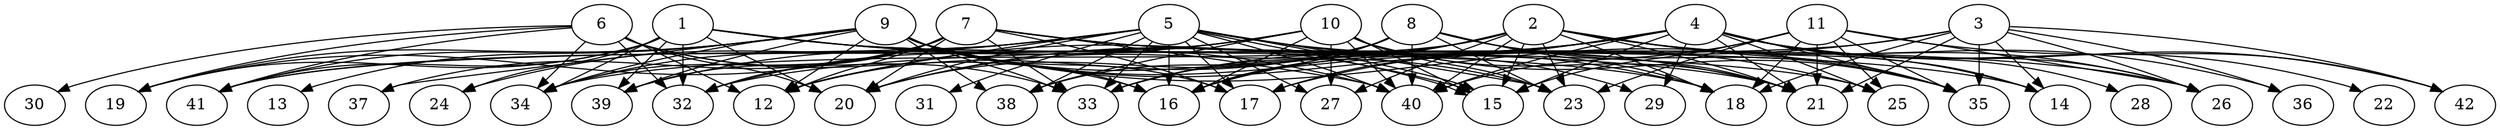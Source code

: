 // DAG (tier=3-complex, mode=data, n=42, ccr=0.540, fat=0.842, density=0.732, regular=0.247, jump=0.268, mindata=4194304, maxdata=33554432)
// DAG automatically generated by daggen at Sun Aug 24 16:33:35 2025
// /home/ermia/Project/Environments/daggen/bin/daggen --dot --ccr 0.540 --fat 0.842 --regular 0.247 --density 0.732 --jump 0.268 --mindata 4194304 --maxdata 33554432 -n 42 
digraph G {
  1 [size="50912502449315272", alpha="0.05", expect_size="25456251224657636"]
  1 -> 15 [size ="3197624760926208"]
  1 -> 18 [size ="3197624760926208"]
  1 -> 19 [size ="3197624760926208"]
  1 -> 20 [size ="3197624760926208"]
  1 -> 21 [size ="3197624760926208"]
  1 -> 24 [size ="3197624760926208"]
  1 -> 32 [size ="3197624760926208"]
  1 -> 34 [size ="3197624760926208"]
  1 -> 39 [size ="3197624760926208"]
  1 -> 40 [size ="3197624760926208"]
  1 -> 41 [size ="3197624760926208"]
  2 [size="36243776189379888", alpha="0.14", expect_size="18121888094689944"]
  2 -> 14 [size ="2628957945987072"]
  2 -> 15 [size ="2628957945987072"]
  2 -> 16 [size ="2628957945987072"]
  2 -> 18 [size ="2628957945987072"]
  2 -> 20 [size ="2628957945987072"]
  2 -> 21 [size ="2628957945987072"]
  2 -> 23 [size ="2628957945987072"]
  2 -> 26 [size ="2628957945987072"]
  2 -> 27 [size ="2628957945987072"]
  2 -> 33 [size ="2628957945987072"]
  2 -> 34 [size ="2628957945987072"]
  2 -> 35 [size ="2628957945987072"]
  2 -> 36 [size ="2628957945987072"]
  2 -> 40 [size ="2628957945987072"]
  3 [size="15763735751709626", alpha="0.17", expect_size="7881867875854813"]
  3 -> 14 [size ="895659133632512"]
  3 -> 17 [size ="895659133632512"]
  3 -> 18 [size ="895659133632512"]
  3 -> 21 [size ="895659133632512"]
  3 -> 26 [size ="895659133632512"]
  3 -> 32 [size ="895659133632512"]
  3 -> 35 [size ="895659133632512"]
  3 -> 36 [size ="895659133632512"]
  3 -> 42 [size ="895659133632512"]
  4 [size="1733272008847416", alpha="0.14", expect_size="866636004423708"]
  4 -> 12 [size ="153091961782272"]
  4 -> 14 [size ="153091961782272"]
  4 -> 15 [size ="153091961782272"]
  4 -> 16 [size ="153091961782272"]
  4 -> 17 [size ="153091961782272"]
  4 -> 20 [size ="153091961782272"]
  4 -> 21 [size ="153091961782272"]
  4 -> 22 [size ="153091961782272"]
  4 -> 25 [size ="153091961782272"]
  4 -> 26 [size ="153091961782272"]
  4 -> 28 [size ="153091961782272"]
  4 -> 29 [size ="153091961782272"]
  4 -> 33 [size ="153091961782272"]
  4 -> 35 [size ="153091961782272"]
  4 -> 40 [size ="153091961782272"]
  4 -> 42 [size ="153091961782272"]
  5 [size="9232832829004732956672", alpha="0.16", expect_size="4616416414502366478336"]
  5 -> 12 [size ="3520842801610752"]
  5 -> 15 [size ="3520842801610752"]
  5 -> 15 [size ="3520842801610752"]
  5 -> 16 [size ="3520842801610752"]
  5 -> 17 [size ="3520842801610752"]
  5 -> 20 [size ="3520842801610752"]
  5 -> 23 [size ="3520842801610752"]
  5 -> 24 [size ="3520842801610752"]
  5 -> 25 [size ="3520842801610752"]
  5 -> 27 [size ="3520842801610752"]
  5 -> 29 [size ="3520842801610752"]
  5 -> 31 [size ="3520842801610752"]
  5 -> 33 [size ="3520842801610752"]
  5 -> 34 [size ="3520842801610752"]
  5 -> 38 [size ="3520842801610752"]
  5 -> 40 [size ="3520842801610752"]
  5 -> 41 [size ="3520842801610752"]
  6 [size="6232757794796180480", alpha="0.11", expect_size="3116378897398090240"]
  6 -> 12 [size ="2565489192599552"]
  6 -> 16 [size ="2565489192599552"]
  6 -> 19 [size ="2565489192599552"]
  6 -> 20 [size ="2565489192599552"]
  6 -> 30 [size ="2565489192599552"]
  6 -> 32 [size ="2565489192599552"]
  6 -> 33 [size ="2565489192599552"]
  6 -> 34 [size ="2565489192599552"]
  6 -> 41 [size ="2565489192599552"]
  7 [size="285483724203985952", alpha="0.03", expect_size="142741862101992976"]
  7 -> 12 [size ="434865438720000"]
  7 -> 14 [size ="434865438720000"]
  7 -> 17 [size ="434865438720000"]
  7 -> 19 [size ="434865438720000"]
  7 -> 20 [size ="434865438720000"]
  7 -> 25 [size ="434865438720000"]
  7 -> 26 [size ="434865438720000"]
  7 -> 32 [size ="434865438720000"]
  7 -> 33 [size ="434865438720000"]
  7 -> 34 [size ="434865438720000"]
  7 -> 37 [size ="434865438720000"]
  7 -> 39 [size ="434865438720000"]
  7 -> 40 [size ="434865438720000"]
  8 [size="20311736021147451392000", alpha="0.06", expect_size="10155868010573725696000"]
  8 -> 12 [size ="5955542790963200"]
  8 -> 16 [size ="5955542790963200"]
  8 -> 18 [size ="5955542790963200"]
  8 -> 20 [size ="5955542790963200"]
  8 -> 21 [size ="5955542790963200"]
  8 -> 23 [size ="5955542790963200"]
  8 -> 33 [size ="5955542790963200"]
  8 -> 35 [size ="5955542790963200"]
  8 -> 38 [size ="5955542790963200"]
  8 -> 40 [size ="5955542790963200"]
  9 [size="165510182800838784", alpha="0.05", expect_size="82755091400419392"]
  9 -> 12 [size ="5752563173425152"]
  9 -> 13 [size ="5752563173425152"]
  9 -> 16 [size ="5752563173425152"]
  9 -> 17 [size ="5752563173425152"]
  9 -> 18 [size ="5752563173425152"]
  9 -> 19 [size ="5752563173425152"]
  9 -> 21 [size ="5752563173425152"]
  9 -> 23 [size ="5752563173425152"]
  9 -> 33 [size ="5752563173425152"]
  9 -> 34 [size ="5752563173425152"]
  9 -> 35 [size ="5752563173425152"]
  9 -> 37 [size ="5752563173425152"]
  9 -> 38 [size ="5752563173425152"]
  9 -> 39 [size ="5752563173425152"]
  9 -> 41 [size ="5752563173425152"]
  10 [size="96025551902022528", alpha="0.14", expect_size="48012775951011264"]
  10 -> 15 [size ="2625988714299392"]
  10 -> 16 [size ="2625988714299392"]
  10 -> 21 [size ="2625988714299392"]
  10 -> 23 [size ="2625988714299392"]
  10 -> 27 [size ="2625988714299392"]
  10 -> 32 [size ="2625988714299392"]
  10 -> 35 [size ="2625988714299392"]
  10 -> 38 [size ="2625988714299392"]
  10 -> 39 [size ="2625988714299392"]
  10 -> 40 [size ="2625988714299392"]
  10 -> 41 [size ="2625988714299392"]
  11 [size="181810235258250336", alpha="0.14", expect_size="90905117629125168"]
  11 -> 15 [size ="4686780460695552"]
  11 -> 18 [size ="4686780460695552"]
  11 -> 21 [size ="4686780460695552"]
  11 -> 23 [size ="4686780460695552"]
  11 -> 25 [size ="4686780460695552"]
  11 -> 26 [size ="4686780460695552"]
  11 -> 35 [size ="4686780460695552"]
  11 -> 40 [size ="4686780460695552"]
  11 -> 42 [size ="4686780460695552"]
  12 [size="10763834088813884342272", alpha="0.04", expect_size="5381917044406942171136"]
  13 [size="10039404565731016179712", alpha="0.01", expect_size="5019702282865508089856"]
  14 [size="16620670697087961137152", alpha="0.17", expect_size="8310335348543980568576"]
  15 [size="129921799630098752", alpha="0.17", expect_size="64960899815049376"]
  16 [size="310961962173996160", alpha="0.09", expect_size="155480981086998080"]
  17 [size="3216875038740425211904", alpha="0.17", expect_size="1608437519370212605952"]
  18 [size="1966213624240228608", alpha="0.18", expect_size="983106812120114304"]
  19 [size="433598438919393216", alpha="0.17", expect_size="216799219459696608"]
  20 [size="479151153155971200", alpha="0.10", expect_size="239575576577985600"]
  21 [size="70784444526492416", alpha="0.14", expect_size="35392222263246208"]
  22 [size="6683854693945940992", alpha="0.20", expect_size="3341927346972970496"]
  23 [size="1282103890826437328896", alpha="0.19", expect_size="641051945413218664448"]
  24 [size="7637886860097782546432", alpha="0.18", expect_size="3818943430048891273216"]
  25 [size="3310848593227262976", alpha="0.18", expect_size="1655424296613631488"]
  26 [size="20020413161477674893312", alpha="0.20", expect_size="10010206580738837446656"]
  27 [size="39746460997405472", alpha="0.04", expect_size="19873230498702736"]
  28 [size="4105444433612737871872", alpha="0.07", expect_size="2052722216806368935936"]
  29 [size="139149783508065936", alpha="0.15", expect_size="69574891754032968"]
  30 [size="80249729768940496", alpha="0.12", expect_size="40124864884470248"]
  31 [size="20898612472218032", alpha="0.13", expect_size="10449306236109016"]
  32 [size="7739607011017686515712", alpha="0.04", expect_size="3869803505508843257856"]
  33 [size="286791238090562272", alpha="0.17", expect_size="143395619045281136"]
  34 [size="8772199552719226880", alpha="0.16", expect_size="4386099776359613440"]
  35 [size="69110050797757040", alpha="0.15", expect_size="34555025398878520"]
  36 [size="6254030539180309504", alpha="0.07", expect_size="3127015269590154752"]
  37 [size="30050249718724971986944", alpha="0.06", expect_size="15025124859362485993472"]
  38 [size="18772096185773521371136", alpha="0.18", expect_size="9386048092886760685568"]
  39 [size="74504981206640336", alpha="0.19", expect_size="37252490603320168"]
  40 [size="28853427767053280", alpha="0.09", expect_size="14426713883526640"]
  41 [size="2121732499894780160", alpha="0.18", expect_size="1060866249947390080"]
  42 [size="1065388394384904421376", alpha="0.11", expect_size="532694197192452210688"]
}